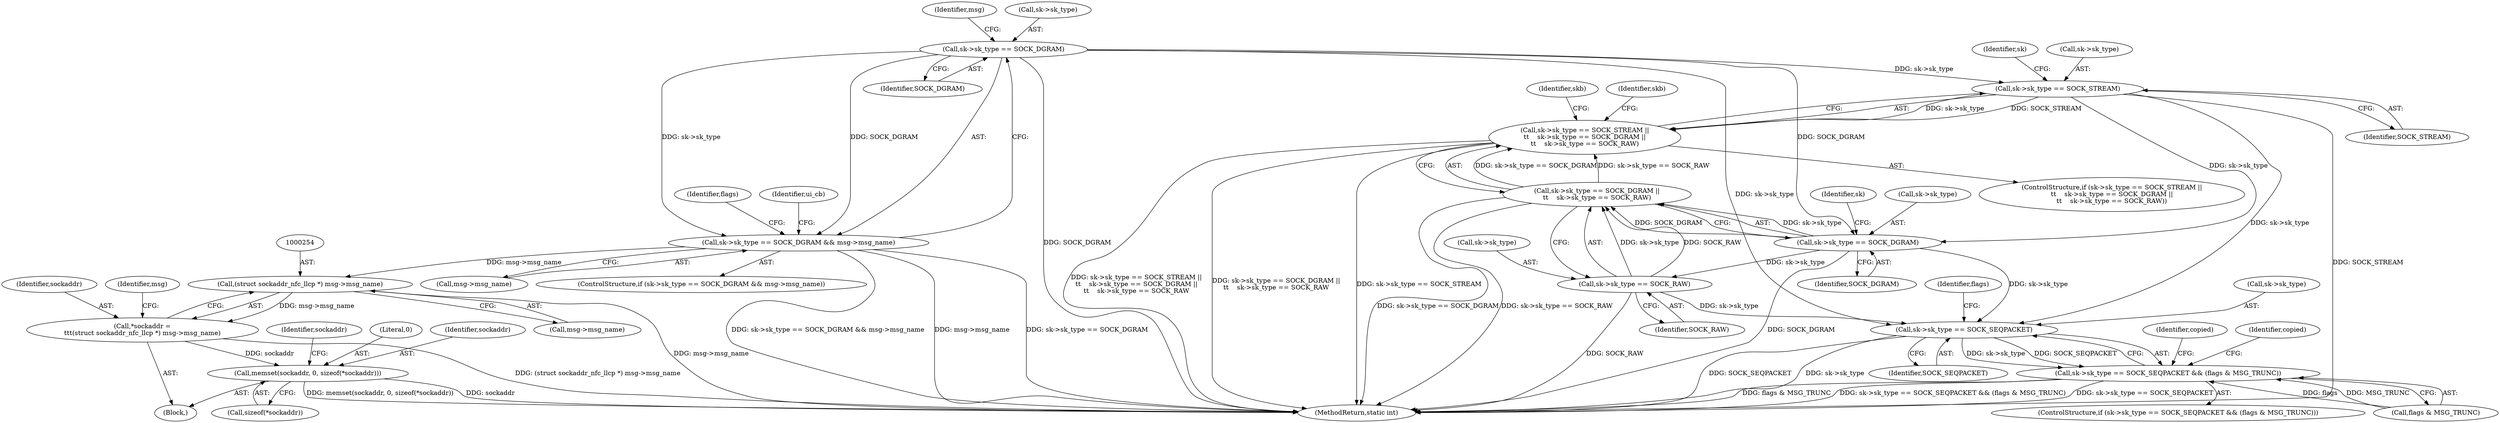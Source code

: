 digraph "0_linux_d26d6504f23e803824e8ebd14e52d4fc0a0b09cb@pointer" {
"1000236" [label="(Call,sk->sk_type == SOCK_DGRAM)"];
"1000235" [label="(Call,sk->sk_type == SOCK_DGRAM && msg->msg_name)"];
"1000253" [label="(Call,(struct sockaddr_nfc_llcp *) msg->msg_name)"];
"1000251" [label="(Call,*sockaddr =\n\t\t\t(struct sockaddr_nfc_llcp *) msg->msg_name)"];
"1000272" [label="(Call,memset(sockaddr, 0, sizeof(*sockaddr)))"];
"1000310" [label="(Call,sk->sk_type == SOCK_STREAM)"];
"1000309" [label="(Call,sk->sk_type == SOCK_STREAM ||\n\t\t    sk->sk_type == SOCK_DGRAM ||\n\t\t    sk->sk_type == SOCK_RAW)"];
"1000316" [label="(Call,sk->sk_type == SOCK_DGRAM)"];
"1000315" [label="(Call,sk->sk_type == SOCK_DGRAM ||\n\t\t    sk->sk_type == SOCK_RAW)"];
"1000321" [label="(Call,sk->sk_type == SOCK_RAW)"];
"1000347" [label="(Call,sk->sk_type == SOCK_SEQPACKET)"];
"1000346" [label="(Call,sk->sk_type == SOCK_SEQPACKET && (flags & MSG_TRUNC))"];
"1000346" [label="(Call,sk->sk_type == SOCK_SEQPACKET && (flags & MSG_TRUNC))"];
"1000316" [label="(Call,sk->sk_type == SOCK_DGRAM)"];
"1000260" [label="(Identifier,msg)"];
"1000241" [label="(Call,msg->msg_name)"];
"1000273" [label="(Identifier,sockaddr)"];
"1000311" [label="(Call,sk->sk_type)"];
"1000275" [label="(Call,sizeof(*sockaddr))"];
"1000328" [label="(Identifier,skb)"];
"1000343" [label="(Identifier,skb)"];
"1000242" [label="(Identifier,msg)"];
"1000323" [label="(Identifier,sk)"];
"1000345" [label="(ControlStructure,if (sk->sk_type == SOCK_SEQPACKET && (flags & MSG_TRUNC)))"];
"1000310" [label="(Call,sk->sk_type == SOCK_STREAM)"];
"1000237" [label="(Call,sk->sk_type)"];
"1000280" [label="(Identifier,sockaddr)"];
"1000251" [label="(Call,*sockaddr =\n\t\t\t(struct sockaddr_nfc_llcp *) msg->msg_name)"];
"1000235" [label="(Call,sk->sk_type == SOCK_DGRAM && msg->msg_name)"];
"1000321" [label="(Call,sk->sk_type == SOCK_RAW)"];
"1000274" [label="(Literal,0)"];
"1000318" [label="(Identifier,sk)"];
"1000347" [label="(Call,sk->sk_type == SOCK_SEQPACKET)"];
"1000314" [label="(Identifier,SOCK_STREAM)"];
"1000322" [label="(Call,sk->sk_type)"];
"1000325" [label="(Identifier,SOCK_RAW)"];
"1000252" [label="(Identifier,sockaddr)"];
"1000348" [label="(Call,sk->sk_type)"];
"1000315" [label="(Call,sk->sk_type == SOCK_DGRAM ||\n\t\t    sk->sk_type == SOCK_RAW)"];
"1000352" [label="(Call,flags & MSG_TRUNC)"];
"1000244" [label="(Block,)"];
"1000253" [label="(Call,(struct sockaddr_nfc_llcp *) msg->msg_name)"];
"1000236" [label="(Call,sk->sk_type == SOCK_DGRAM)"];
"1000240" [label="(Identifier,SOCK_DGRAM)"];
"1000351" [label="(Identifier,SOCK_SEQPACKET)"];
"1000360" [label="(MethodReturn,static int)"];
"1000308" [label="(ControlStructure,if (sk->sk_type == SOCK_STREAM ||\n\t\t    sk->sk_type == SOCK_DGRAM ||\n\t\t    sk->sk_type == SOCK_RAW))"];
"1000359" [label="(Identifier,copied)"];
"1000305" [label="(Identifier,flags)"];
"1000247" [label="(Identifier,ui_cb)"];
"1000353" [label="(Identifier,flags)"];
"1000309" [label="(Call,sk->sk_type == SOCK_STREAM ||\n\t\t    sk->sk_type == SOCK_DGRAM ||\n\t\t    sk->sk_type == SOCK_RAW)"];
"1000234" [label="(ControlStructure,if (sk->sk_type == SOCK_DGRAM && msg->msg_name))"];
"1000317" [label="(Call,sk->sk_type)"];
"1000320" [label="(Identifier,SOCK_DGRAM)"];
"1000255" [label="(Call,msg->msg_name)"];
"1000356" [label="(Identifier,copied)"];
"1000272" [label="(Call,memset(sockaddr, 0, sizeof(*sockaddr)))"];
"1000236" -> "1000235"  [label="AST: "];
"1000236" -> "1000240"  [label="CFG: "];
"1000237" -> "1000236"  [label="AST: "];
"1000240" -> "1000236"  [label="AST: "];
"1000242" -> "1000236"  [label="CFG: "];
"1000235" -> "1000236"  [label="CFG: "];
"1000236" -> "1000360"  [label="DDG: SOCK_DGRAM"];
"1000236" -> "1000235"  [label="DDG: sk->sk_type"];
"1000236" -> "1000235"  [label="DDG: SOCK_DGRAM"];
"1000236" -> "1000310"  [label="DDG: sk->sk_type"];
"1000236" -> "1000316"  [label="DDG: SOCK_DGRAM"];
"1000236" -> "1000347"  [label="DDG: sk->sk_type"];
"1000235" -> "1000234"  [label="AST: "];
"1000235" -> "1000241"  [label="CFG: "];
"1000241" -> "1000235"  [label="AST: "];
"1000247" -> "1000235"  [label="CFG: "];
"1000305" -> "1000235"  [label="CFG: "];
"1000235" -> "1000360"  [label="DDG: sk->sk_type == SOCK_DGRAM"];
"1000235" -> "1000360"  [label="DDG: sk->sk_type == SOCK_DGRAM && msg->msg_name"];
"1000235" -> "1000360"  [label="DDG: msg->msg_name"];
"1000235" -> "1000253"  [label="DDG: msg->msg_name"];
"1000253" -> "1000251"  [label="AST: "];
"1000253" -> "1000255"  [label="CFG: "];
"1000254" -> "1000253"  [label="AST: "];
"1000255" -> "1000253"  [label="AST: "];
"1000251" -> "1000253"  [label="CFG: "];
"1000253" -> "1000360"  [label="DDG: msg->msg_name"];
"1000253" -> "1000251"  [label="DDG: msg->msg_name"];
"1000251" -> "1000244"  [label="AST: "];
"1000252" -> "1000251"  [label="AST: "];
"1000260" -> "1000251"  [label="CFG: "];
"1000251" -> "1000360"  [label="DDG: (struct sockaddr_nfc_llcp *) msg->msg_name"];
"1000251" -> "1000272"  [label="DDG: sockaddr"];
"1000272" -> "1000244"  [label="AST: "];
"1000272" -> "1000275"  [label="CFG: "];
"1000273" -> "1000272"  [label="AST: "];
"1000274" -> "1000272"  [label="AST: "];
"1000275" -> "1000272"  [label="AST: "];
"1000280" -> "1000272"  [label="CFG: "];
"1000272" -> "1000360"  [label="DDG: sockaddr"];
"1000272" -> "1000360"  [label="DDG: memset(sockaddr, 0, sizeof(*sockaddr))"];
"1000310" -> "1000309"  [label="AST: "];
"1000310" -> "1000314"  [label="CFG: "];
"1000311" -> "1000310"  [label="AST: "];
"1000314" -> "1000310"  [label="AST: "];
"1000318" -> "1000310"  [label="CFG: "];
"1000309" -> "1000310"  [label="CFG: "];
"1000310" -> "1000360"  [label="DDG: SOCK_STREAM"];
"1000310" -> "1000309"  [label="DDG: sk->sk_type"];
"1000310" -> "1000309"  [label="DDG: SOCK_STREAM"];
"1000310" -> "1000316"  [label="DDG: sk->sk_type"];
"1000310" -> "1000347"  [label="DDG: sk->sk_type"];
"1000309" -> "1000308"  [label="AST: "];
"1000309" -> "1000315"  [label="CFG: "];
"1000315" -> "1000309"  [label="AST: "];
"1000328" -> "1000309"  [label="CFG: "];
"1000343" -> "1000309"  [label="CFG: "];
"1000309" -> "1000360"  [label="DDG: sk->sk_type == SOCK_STREAM"];
"1000309" -> "1000360"  [label="DDG: sk->sk_type == SOCK_STREAM ||\n\t\t    sk->sk_type == SOCK_DGRAM ||\n\t\t    sk->sk_type == SOCK_RAW"];
"1000309" -> "1000360"  [label="DDG: sk->sk_type == SOCK_DGRAM ||\n\t\t    sk->sk_type == SOCK_RAW"];
"1000315" -> "1000309"  [label="DDG: sk->sk_type == SOCK_DGRAM"];
"1000315" -> "1000309"  [label="DDG: sk->sk_type == SOCK_RAW"];
"1000316" -> "1000315"  [label="AST: "];
"1000316" -> "1000320"  [label="CFG: "];
"1000317" -> "1000316"  [label="AST: "];
"1000320" -> "1000316"  [label="AST: "];
"1000323" -> "1000316"  [label="CFG: "];
"1000315" -> "1000316"  [label="CFG: "];
"1000316" -> "1000360"  [label="DDG: SOCK_DGRAM"];
"1000316" -> "1000315"  [label="DDG: sk->sk_type"];
"1000316" -> "1000315"  [label="DDG: SOCK_DGRAM"];
"1000316" -> "1000321"  [label="DDG: sk->sk_type"];
"1000316" -> "1000347"  [label="DDG: sk->sk_type"];
"1000315" -> "1000321"  [label="CFG: "];
"1000321" -> "1000315"  [label="AST: "];
"1000315" -> "1000360"  [label="DDG: sk->sk_type == SOCK_DGRAM"];
"1000315" -> "1000360"  [label="DDG: sk->sk_type == SOCK_RAW"];
"1000321" -> "1000315"  [label="DDG: sk->sk_type"];
"1000321" -> "1000315"  [label="DDG: SOCK_RAW"];
"1000321" -> "1000325"  [label="CFG: "];
"1000322" -> "1000321"  [label="AST: "];
"1000325" -> "1000321"  [label="AST: "];
"1000321" -> "1000360"  [label="DDG: SOCK_RAW"];
"1000321" -> "1000347"  [label="DDG: sk->sk_type"];
"1000347" -> "1000346"  [label="AST: "];
"1000347" -> "1000351"  [label="CFG: "];
"1000348" -> "1000347"  [label="AST: "];
"1000351" -> "1000347"  [label="AST: "];
"1000353" -> "1000347"  [label="CFG: "];
"1000346" -> "1000347"  [label="CFG: "];
"1000347" -> "1000360"  [label="DDG: SOCK_SEQPACKET"];
"1000347" -> "1000360"  [label="DDG: sk->sk_type"];
"1000347" -> "1000346"  [label="DDG: sk->sk_type"];
"1000347" -> "1000346"  [label="DDG: SOCK_SEQPACKET"];
"1000346" -> "1000345"  [label="AST: "];
"1000346" -> "1000352"  [label="CFG: "];
"1000352" -> "1000346"  [label="AST: "];
"1000356" -> "1000346"  [label="CFG: "];
"1000359" -> "1000346"  [label="CFG: "];
"1000346" -> "1000360"  [label="DDG: sk->sk_type == SOCK_SEQPACKET"];
"1000346" -> "1000360"  [label="DDG: flags & MSG_TRUNC"];
"1000346" -> "1000360"  [label="DDG: sk->sk_type == SOCK_SEQPACKET && (flags & MSG_TRUNC)"];
"1000352" -> "1000346"  [label="DDG: flags"];
"1000352" -> "1000346"  [label="DDG: MSG_TRUNC"];
}

